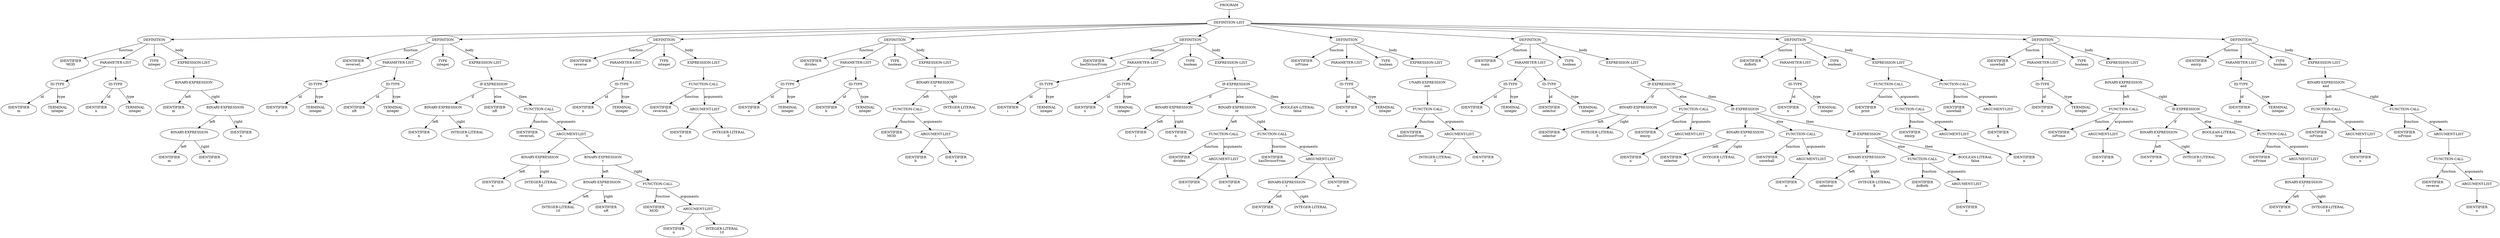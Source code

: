 digraph AST {
node0 [label="PROGRAM"]
node1 [label="DEFINITION-LIST"]
node2 [label="DEFINITION"]
node3 [label="IDENTIFIER\nMOD"]
node4 [label="PARAMETER-LIST"]
node5 [label="ID-TYPE"]
node6 [label="IDENTIFIER\nm"]
node7 [label="TERMINAL\ninteger"]
node8 [label="ID-TYPE"]
node9 [label="IDENTIFIER\nn"]
node10 [label="TERMINAL\ninteger"]
node11 [label="TYPE\ninteger"]
node12 [label="EXPRESSION-LIST"]
node13 [label="BINARY-EXPRESSION\n-"]
node14 [label="IDENTIFIER\nm"]
node15 [label="BINARY-EXPRESSION\n*"]
node16 [label="BINARY-EXPRESSION\n/"]
node17 [label="IDENTIFIER\nm"]
node18 [label="IDENTIFIER\nn"]
node19 [label="IDENTIFIER\nn"]
node20 [label="DEFINITION"]
node21 [label="IDENTIFIER\nreverseL"]
node22 [label="PARAMETER-LIST"]
node23 [label="ID-TYPE"]
node24 [label="IDENTIFIER\nn"]
node25 [label="TERMINAL\ninteger"]
node26 [label="ID-TYPE"]
node27 [label="IDENTIFIER\nnR"]
node28 [label="TERMINAL\ninteger"]
node29 [label="TYPE\ninteger"]
node30 [label="EXPRESSION-LIST"]
node31 [label="IF-EXPRESSION"]
node32 [label="BINARY-EXPRESSION\n="]
node33 [label="IDENTIFIER\nn"]
node34 [label="INTEGER-LITERAL\n0"]
node35 [label="IDENTIFIER\nnR"]
node36 [label="FUNCTION-CALL"]
node37 [label="IDENTIFIER\nreverseL"]
node38 [label="ARGUMENT-LIST"]
node39 [label="BINARY-EXPRESSION\n/"]
node40 [label="IDENTIFIER\nn"]
node41 [label="INTEGER-LITERAL\n10"]
node42 [label="BINARY-EXPRESSION\n+"]
node43 [label="BINARY-EXPRESSION\n*"]
node44 [label="INTEGER-LITERAL\n10"]
node45 [label="IDENTIFIER\nnR"]
node46 [label="FUNCTION-CALL"]
node47 [label="IDENTIFIER\nMOD"]
node48 [label="ARGUMENT-LIST"]
node49 [label="IDENTIFIER\nn"]
node50 [label="INTEGER-LITERAL\n10"]
node51 [label="DEFINITION"]
node52 [label="IDENTIFIER\nreverse"]
node53 [label="PARAMETER-LIST"]
node54 [label="ID-TYPE"]
node55 [label="IDENTIFIER\nn"]
node56 [label="TERMINAL\ninteger"]
node57 [label="TYPE\ninteger"]
node58 [label="EXPRESSION-LIST"]
node59 [label="FUNCTION-CALL"]
node60 [label="IDENTIFIER\nreverseL"]
node61 [label="ARGUMENT-LIST"]
node62 [label="IDENTIFIER\nn"]
node63 [label="INTEGER-LITERAL\n0"]
node64 [label="DEFINITION"]
node65 [label="IDENTIFIER\ndivides"]
node66 [label="PARAMETER-LIST"]
node67 [label="ID-TYPE"]
node68 [label="IDENTIFIER\na"]
node69 [label="TERMINAL\ninteger"]
node70 [label="ID-TYPE"]
node71 [label="IDENTIFIER\nb"]
node72 [label="TERMINAL\ninteger"]
node73 [label="TYPE\nboolean"]
node74 [label="EXPRESSION-LIST"]
node75 [label="BINARY-EXPRESSION\n="]
node76 [label="FUNCTION-CALL"]
node77 [label="IDENTIFIER\nMOD"]
node78 [label="ARGUMENT-LIST"]
node79 [label="IDENTIFIER\nb"]
node80 [label="IDENTIFIER\na"]
node81 [label="INTEGER-LITERAL\n0"]
node82 [label="DEFINITION"]
node83 [label="IDENTIFIER\nhasDivisorFrom"]
node84 [label="PARAMETER-LIST"]
node85 [label="ID-TYPE"]
node86 [label="IDENTIFIER\ni"]
node87 [label="TERMINAL\ninteger"]
node88 [label="ID-TYPE"]
node89 [label="IDENTIFIER\nn"]
node90 [label="TERMINAL\ninteger"]
node91 [label="TYPE\nboolean"]
node92 [label="EXPRESSION-LIST"]
node93 [label="IF-EXPRESSION"]
node94 [label="BINARY-EXPRESSION\n<"]
node95 [label="IDENTIFIER\ni"]
node96 [label="IDENTIFIER\nn"]
node97 [label="BINARY-EXPRESSION\nor"]
node98 [label="FUNCTION-CALL"]
node99 [label="IDENTIFIER\ndivides"]
node100 [label="ARGUMENT-LIST"]
node101 [label="IDENTIFIER\ni"]
node102 [label="IDENTIFIER\nn"]
node103 [label="FUNCTION-CALL"]
node104 [label="IDENTIFIER\nhasDivisorFrom"]
node105 [label="ARGUMENT-LIST"]
node106 [label="BINARY-EXPRESSION\n+"]
node107 [label="IDENTIFIER\ni"]
node108 [label="INTEGER-LITERAL\n1"]
node109 [label="IDENTIFIER\nn"]
node110 [label="BOOLEAN-LITERAL\nfalse"]
node111 [label="DEFINITION"]
node112 [label="IDENTIFIER\nisPrime"]
node113 [label="PARAMETER-LIST"]
node114 [label="ID-TYPE"]
node115 [label="IDENTIFIER\nn"]
node116 [label="TERMINAL\ninteger"]
node117 [label="TYPE\nboolean"]
node118 [label="EXPRESSION-LIST"]
node119 [label="UNARY-EXPRESSION\nnot"]
node120 [label="FUNCTION-CALL"]
node121 [label="IDENTIFIER\nhasDivisorFrom"]
node122 [label="ARGUMENT-LIST"]
node123 [label="INTEGER-LITERAL\n2"]
node124 [label="IDENTIFIER\nn"]
node125 [label="DEFINITION"]
node126 [label="IDENTIFIER\nmain"]
node127 [label="PARAMETER-LIST"]
node128 [label="ID-TYPE"]
node129 [label="IDENTIFIER\nn"]
node130 [label="TERMINAL\ninteger"]
node131 [label="ID-TYPE"]
node132 [label="IDENTIFIER\nselector"]
node133 [label="TERMINAL\ninteger"]
node134 [label="TYPE\nboolean"]
node135 [label="EXPRESSION-LIST"]
node136 [label="IF-EXPRESSION"]
node137 [label="BINARY-EXPRESSION\n="]
node138 [label="IDENTIFIER\nselector"]
node139 [label="INTEGER-LITERAL\n3"]
node140 [label="FUNCTION-CALL"]
node141 [label="IDENTIFIER\nemirp"]
node142 [label="ARGUMENT-LIST"]
node143 [label="IDENTIFIER\nn"]
node144 [label="IF-EXPRESSION"]
node145 [label="BINARY-EXPRESSION\n="]
node146 [label="IDENTIFIER\nselector"]
node147 [label="INTEGER-LITERAL\n5"]
node148 [label="FUNCTION-CALL"]
node149 [label="IDENTIFIER\nsnowball"]
node150 [label="ARGUMENT-LIST"]
node151 [label="IDENTIFIER\nn"]
node152 [label="IF-EXPRESSION"]
node153 [label="BINARY-EXPRESSION\n="]
node154 [label="IDENTIFIER\nselector"]
node155 [label="INTEGER-LITERAL\n8"]
node156 [label="FUNCTION-CALL"]
node157 [label="IDENTIFIER\ndoBoth"]
node158 [label="ARGUMENT-LIST"]
node159 [label="IDENTIFIER\nn"]
node160 [label="BOOLEAN-LITERAL\nfalse"]
node161 [label="DEFINITION"]
node162 [label="IDENTIFIER\ndoBoth"]
node163 [label="PARAMETER-LIST"]
node164 [label="ID-TYPE"]
node165 [label="IDENTIFIER\nn"]
node166 [label="TERMINAL\ninteger"]
node167 [label="TYPE\nboolean"]
node168 [label="EXPRESSION-LIST"]
node169 [label="FUNCTION-CALL"]
node170 [label="IDENTIFIER\nprint"]
node171 [label="FUNCTION-CALL"]
node172 [label="IDENTIFIER\nemirp"]
node173 [label="ARGUMENT-LIST"]
node174 [label="IDENTIFIER\nn"]
node175 [label="FUNCTION-CALL"]
node176 [label="IDENTIFIER\nsnowball"]
node177 [label="ARGUMENT-LIST"]
node178 [label="IDENTIFIER\nn"]
node179 [label="DEFINITION"]
node180 [label="IDENTIFIER\nsnowball"]
node181 [label="PARAMETER-LIST"]
node182 [label="ID-TYPE"]
node183 [label="IDENTIFIER\nn"]
node184 [label="TERMINAL\ninteger"]
node185 [label="TYPE\nboolean"]
node186 [label="EXPRESSION-LIST"]
node187 [label="BINARY-EXPRESSION\nand"]
node188 [label="FUNCTION-CALL"]
node189 [label="IDENTIFIER\nisPrime"]
node190 [label="ARGUMENT-LIST"]
node191 [label="IDENTIFIER\nn"]
node192 [label="IF-EXPRESSION"]
node193 [label="BINARY-EXPRESSION\n<"]
node194 [label="IDENTIFIER\nn"]
node195 [label="INTEGER-LITERAL\n10"]
node196 [label="BOOLEAN-LITERAL\ntrue"]
node197 [label="FUNCTION-CALL"]
node198 [label="IDENTIFIER\nisPrime"]
node199 [label="ARGUMENT-LIST"]
node200 [label="BINARY-EXPRESSION\n/"]
node201 [label="IDENTIFIER\nn"]
node202 [label="INTEGER-LITERAL\n10"]
node203 [label="DEFINITION"]
node204 [label="IDENTIFIER\nemirp"]
node205 [label="PARAMETER-LIST"]
node206 [label="ID-TYPE"]
node207 [label="IDENTIFIER\nn"]
node208 [label="TERMINAL\ninteger"]
node209 [label="TYPE\nboolean"]
node210 [label="EXPRESSION-LIST"]
node211 [label="BINARY-EXPRESSION\nand"]
node212 [label="FUNCTION-CALL"]
node213 [label="IDENTIFIER\nisPrime"]
node214 [label="ARGUMENT-LIST"]
node215 [label="IDENTIFIER\nn"]
node216 [label="FUNCTION-CALL"]
node217 [label="IDENTIFIER\nisPrime"]
node218 [label="ARGUMENT-LIST"]
node219 [label="FUNCTION-CALL"]
node220 [label="IDENTIFIER\nreverse"]
node221 [label="ARGUMENT-LIST"]
node222 [label="IDENTIFIER\nn"]
node2 -> node3 [label="function"]
node5 -> node6 [label="id"]
node5 -> node7 [label="type"]
node4 -> node5
node8 -> node9 [label="id"]
node8 -> node10 [label="type"]
node4 -> node8
node2 -> node4
node2 -> node11
node13 -> node14 [label="left"]
node16 -> node17 [label="left"]
node16 -> node18 [label="right"]
node15 -> node16 [label="left"]
node15 -> node19 [label="right"]
node13 -> node15 [label="right"]
node12 -> node13
node2 -> node12 [label="body"]
node1 -> node2
node20 -> node21 [label="function"]
node23 -> node24 [label="id"]
node23 -> node25 [label="type"]
node22 -> node23
node26 -> node27 [label="id"]
node26 -> node28 [label="type"]
node22 -> node26
node20 -> node22
node20 -> node29
node32 -> node33 [label="left"]
node32 -> node34 [label="right"]
node31 -> node32 [label="if"]
node31 -> node35 [label="else"]
node36 -> node37 [label="function"]
node39 -> node40 [label="left"]
node39 -> node41 [label="right"]
node38 -> node39
node43 -> node44 [label="left"]
node43 -> node45 [label="right"]
node42 -> node43 [label="left"]
node46 -> node47 [label="function"]
node48 -> node49
node48 -> node50
node46 -> node48 [label="arguments"]
node42 -> node46 [label="right"]
node38 -> node42
node36 -> node38 [label="arguments"]
node31 -> node36 [label="then"]
node30 -> node31
node20 -> node30 [label="body"]
node1 -> node20
node51 -> node52 [label="function"]
node54 -> node55 [label="id"]
node54 -> node56 [label="type"]
node53 -> node54
node51 -> node53
node51 -> node57
node59 -> node60 [label="function"]
node61 -> node62
node61 -> node63
node59 -> node61 [label="arguments"]
node58 -> node59
node51 -> node58 [label="body"]
node1 -> node51
node64 -> node65 [label="function"]
node67 -> node68 [label="id"]
node67 -> node69 [label="type"]
node66 -> node67
node70 -> node71 [label="id"]
node70 -> node72 [label="type"]
node66 -> node70
node64 -> node66
node64 -> node73
node76 -> node77 [label="function"]
node78 -> node79
node78 -> node80
node76 -> node78 [label="arguments"]
node75 -> node76 [label="left"]
node75 -> node81 [label="right"]
node74 -> node75
node64 -> node74 [label="body"]
node1 -> node64
node82 -> node83 [label="function"]
node85 -> node86 [label="id"]
node85 -> node87 [label="type"]
node84 -> node85
node88 -> node89 [label="id"]
node88 -> node90 [label="type"]
node84 -> node88
node82 -> node84
node82 -> node91
node94 -> node95 [label="left"]
node94 -> node96 [label="right"]
node93 -> node94 [label="if"]
node98 -> node99 [label="function"]
node100 -> node101
node100 -> node102
node98 -> node100 [label="arguments"]
node97 -> node98 [label="left"]
node103 -> node104 [label="function"]
node106 -> node107 [label="left"]
node106 -> node108 [label="right"]
node105 -> node106
node105 -> node109
node103 -> node105 [label="arguments"]
node97 -> node103 [label="right"]
node93 -> node97 [label="else"]
node93 -> node110 [label="then"]
node92 -> node93
node82 -> node92 [label="body"]
node1 -> node82
node111 -> node112 [label="function"]
node114 -> node115 [label="id"]
node114 -> node116 [label="type"]
node113 -> node114
node111 -> node113
node111 -> node117
node120 -> node121 [label="function"]
node122 -> node123
node122 -> node124
node120 -> node122 [label="arguments"]
node119 -> node120
node118 -> node119
node111 -> node118 [label="body"]
node1 -> node111
node125 -> node126 [label="function"]
node128 -> node129 [label="id"]
node128 -> node130 [label="type"]
node127 -> node128
node131 -> node132 [label="id"]
node131 -> node133 [label="type"]
node127 -> node131
node125 -> node127
node125 -> node134
node137 -> node138 [label="left"]
node137 -> node139 [label="right"]
node136 -> node137 [label="if"]
node140 -> node141 [label="function"]
node142 -> node143
node140 -> node142 [label="arguments"]
node136 -> node140 [label="else"]
node145 -> node146 [label="left"]
node145 -> node147 [label="right"]
node144 -> node145 [label="if"]
node148 -> node149 [label="function"]
node150 -> node151
node148 -> node150 [label="arguments"]
node144 -> node148 [label="else"]
node153 -> node154 [label="left"]
node153 -> node155 [label="right"]
node152 -> node153 [label="if"]
node156 -> node157 [label="function"]
node158 -> node159
node156 -> node158 [label="arguments"]
node152 -> node156 [label="else"]
node152 -> node160 [label="then"]
node144 -> node152 [label="then"]
node136 -> node144 [label="then"]
node135 -> node136
node125 -> node135 [label="body"]
node1 -> node125
node161 -> node162 [label="function"]
node164 -> node165 [label="id"]
node164 -> node166 [label="type"]
node163 -> node164
node161 -> node163
node161 -> node167
node169 -> node170 [label="function"]
node171 -> node172 [label="function"]
node173 -> node174
node171 -> node173 [label="arguments"]
node169 -> node171 [label="arguments"]
node168 -> node169
node175 -> node176 [label="function"]
node177 -> node178
node175 -> node177 [label="arguments"]
node168 -> node175
node161 -> node168 [label="body"]
node1 -> node161
node179 -> node180 [label="function"]
node182 -> node183 [label="id"]
node182 -> node184 [label="type"]
node181 -> node182
node179 -> node181
node179 -> node185
node188 -> node189 [label="function"]
node190 -> node191
node188 -> node190 [label="arguments"]
node187 -> node188 [label="left"]
node193 -> node194 [label="left"]
node193 -> node195 [label="right"]
node192 -> node193 [label="if"]
node192 -> node196 [label="else"]
node197 -> node198 [label="function"]
node200 -> node201 [label="left"]
node200 -> node202 [label="right"]
node199 -> node200
node197 -> node199 [label="arguments"]
node192 -> node197 [label="then"]
node187 -> node192 [label="right"]
node186 -> node187
node179 -> node186 [label="body"]
node1 -> node179
node203 -> node204 [label="function"]
node206 -> node207 [label="id"]
node206 -> node208 [label="type"]
node205 -> node206
node203 -> node205
node203 -> node209
node212 -> node213 [label="function"]
node214 -> node215
node212 -> node214 [label="arguments"]
node211 -> node212 [label="left"]
node216 -> node217 [label="function"]
node219 -> node220 [label="function"]
node221 -> node222
node219 -> node221 [label="arguments"]
node218 -> node219
node216 -> node218 [label="arguments"]
node211 -> node216 [label="right"]
node210 -> node211
node203 -> node210 [label="body"]
node1 -> node203
node0 -> node1
}